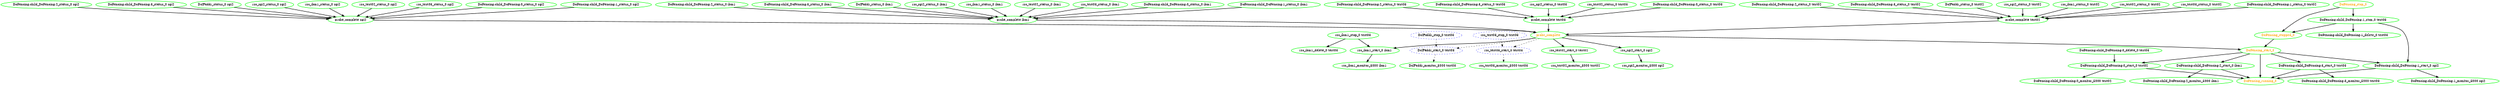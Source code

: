 digraph "g" {
	size = "30,30"
"DoFencing:child_DoFencing:0_delete_0 test03" [ style=bold color="green" fontcolor="black" ]
"rsc_ibm1_monitor_5000 ibm1" [ style=bold color="green" fontcolor="black" ]
"rsc_test03_monitor_5000 test03" [ style=bold color="green" fontcolor="black" ]
"DcIPaddr_monitor_5000 test03" [ style=bold color="green" fontcolor="black" ]
"DoFencing:child_DoFencing:1_start_0 sgi2" [ style=bold color="green" fontcolor="black" ]
"DoFencing:child_DoFencing:0_start_0 test02" [ style=bold color="green" fontcolor="black" ]
"probe_complete" [ style=bold color="green" fontcolor="orange" ]
"probe_complete test03" [ style=bold color="green" fontcolor="black" ]
"rsc_sgi2_status_0 test03" [ style=bold color="green" fontcolor="black" ]
"rsc_test02_status_0 test03" [ style=bold color="green" fontcolor="black" ]
"DoFencing:child_DoFencing:0_status_0 test03" [ style=bold color="green" fontcolor="black" ]
"DoFencing:child_DoFencing:2_status_0 test03" [ style=bold color="green" fontcolor="black" ]
"DoFencing:child_DoFencing:3_status_0 test03" [ style=bold color="green" fontcolor="black" ]
"probe_complete test02" [ style=bold color="green" fontcolor="black" ]
"DcIPaddr_status_0 test02" [ style=bold color="green" fontcolor="black" ]
"rsc_sgi2_status_0 test02" [ style=bold color="green" fontcolor="black" ]
"rsc_ibm1_status_0 test02" [ style=bold color="green" fontcolor="black" ]
"rsc_test02_status_0 test02" [ style=bold color="green" fontcolor="black" ]
"rsc_test03_status_0 test02" [ style=bold color="green" fontcolor="black" ]
"DoFencing:child_DoFencing:1_status_0 test02" [ style=bold color="green" fontcolor="black" ]
"DoFencing:child_DoFencing:2_status_0 test02" [ style=bold color="green" fontcolor="black" ]
"DoFencing:child_DoFencing:3_status_0 test02" [ style=bold color="green" fontcolor="black" ]
"probe_complete sgi2" [ style=bold color="green" fontcolor="black" ]
"DcIPaddr_status_0 sgi2" [ style=bold color="green" fontcolor="black" ]
"rsc_sgi2_status_0 sgi2" [ style=bold color="green" fontcolor="black" ]
"rsc_ibm1_status_0 sgi2" [ style=bold color="green" fontcolor="black" ]
"rsc_test02_status_0 sgi2" [ style=bold color="green" fontcolor="black" ]
"rsc_test03_status_0 sgi2" [ style=bold color="green" fontcolor="black" ]
"DoFencing:child_DoFencing:0_status_0 sgi2" [ style=bold color="green" fontcolor="black" ]
"DoFencing:child_DoFencing:1_status_0 sgi2" [ style=bold color="green" fontcolor="black" ]
"DoFencing:child_DoFencing:2_status_0 sgi2" [ style=bold color="green" fontcolor="black" ]
"DoFencing:child_DoFencing:3_status_0 sgi2" [ style=bold color="green" fontcolor="black" ]
"probe_complete ibm1" [ style=bold color="green" fontcolor="black" ]
"DcIPaddr_status_0 ibm1" [ style=bold color="green" fontcolor="black" ]
"rsc_sgi2_status_0 ibm1" [ style=bold color="green" fontcolor="black" ]
"rsc_ibm1_status_0 ibm1" [ style=bold color="green" fontcolor="black" ]
"rsc_test02_status_0 ibm1" [ style=bold color="green" fontcolor="black" ]
"rsc_test03_status_0 ibm1" [ style=bold color="green" fontcolor="black" ]
"DoFencing:child_DoFencing:0_status_0 ibm1" [ style=bold color="green" fontcolor="black" ]
"DoFencing:child_DoFencing:1_status_0 ibm1" [ style=bold color="green" fontcolor="black" ]
"DoFencing:child_DoFencing:2_status_0 ibm1" [ style=bold color="green" fontcolor="black" ]
"DoFencing:child_DoFencing:3_status_0 ibm1" [ style=bold color="green" fontcolor="black" ]
"DcIPaddr_stop_0 test03" [ style="dashed" color="blue" fontcolor="black" ]
"DcIPaddr_start_0 test03" [ style="dashed" color="blue" fontcolor="black" ]
"rsc_sgi2_start_0 sgi2" [ style=bold color="green" fontcolor="black" ]
"rsc_sgi2_monitor_5000 sgi2" [ style=bold color="green" fontcolor="black" ]
"rsc_ibm1_stop_0 test03" [ style=bold color="green" fontcolor="black" ]
"rsc_ibm1_start_0 ibm1" [ style=bold color="green" fontcolor="black" ]
"rsc_ibm1_delete_0 test03" [ style=bold color="green" fontcolor="black" ]
"rsc_test02_start_0 test02" [ style=bold color="green" fontcolor="black" ]
"rsc_test02_monitor_5000 test02" [ style=bold color="green" fontcolor="black" ]
"rsc_test03_stop_0 test03" [ style="dashed" color="blue" fontcolor="black" ]
"rsc_test03_start_0 test03" [ style="dashed" color="blue" fontcolor="black" ]
"DoFencing:child_DoFencing:0_monitor_5000 test02" [ style=bold color="green" fontcolor="black" ]
"DoFencing:child_DoFencing:1_stop_0 test03" [ style=bold color="green" fontcolor="black" ]
"DoFencing:child_DoFencing:1_delete_0 test03" [ style=bold color="green" fontcolor="black" ]
"DoFencing:child_DoFencing:1_monitor_5000 sgi2" [ style=bold color="green" fontcolor="black" ]
"DoFencing:child_DoFencing:2_start_0 ibm1" [ style=bold color="green" fontcolor="black" ]
"DoFencing:child_DoFencing:2_monitor_5000 ibm1" [ style=bold color="green" fontcolor="black" ]
"DoFencing:child_DoFencing:3_start_0 test03" [ style=bold color="green" fontcolor="black" ]
"DoFencing:child_DoFencing:3_monitor_5000 test03" [ style=bold color="green" fontcolor="black" ]
"DoFencing_start_0" [ style=bold color="green" fontcolor="orange" ]
"DoFencing_running_0" [ style=bold color="green" fontcolor="orange" ]
"DoFencing_stop_0" [ style=bold color="green" fontcolor="orange" ]
"DoFencing_stopped_0" [ style=bold color="green" fontcolor="orange" ]
"rsc_ibm1_start_0 ibm1" -> "rsc_ibm1_monitor_5000 ibm1" [ style = bold]
"rsc_test03_start_0 test03" -> "rsc_test03_monitor_5000 test03" [ style = dashed]
"DcIPaddr_start_0 test03" -> "DcIPaddr_monitor_5000 test03" [ style = dashed]
"DoFencing:child_DoFencing:1_stop_0 test03" -> "DoFencing:child_DoFencing:1_start_0 sgi2" [ style = bold]
"DoFencing_start_0" -> "DoFencing:child_DoFencing:1_start_0 sgi2" [ style = bold]
"DoFencing:child_DoFencing:0_delete_0 test03" -> "DoFencing:child_DoFencing:0_start_0 test02" [ style = bold]
"DoFencing_start_0" -> "DoFencing:child_DoFencing:0_start_0 test02" [ style = bold]
"probe_complete test03" -> "probe_complete" [ style = bold]
"probe_complete test02" -> "probe_complete" [ style = bold]
"probe_complete sgi2" -> "probe_complete" [ style = bold]
"probe_complete ibm1" -> "probe_complete" [ style = bold]
"rsc_sgi2_status_0 test03" -> "probe_complete test03" [ style = bold]
"rsc_test02_status_0 test03" -> "probe_complete test03" [ style = bold]
"DoFencing:child_DoFencing:0_status_0 test03" -> "probe_complete test03" [ style = bold]
"DoFencing:child_DoFencing:2_status_0 test03" -> "probe_complete test03" [ style = bold]
"DoFencing:child_DoFencing:3_status_0 test03" -> "probe_complete test03" [ style = bold]
"DcIPaddr_status_0 test02" -> "probe_complete test02" [ style = bold]
"rsc_sgi2_status_0 test02" -> "probe_complete test02" [ style = bold]
"rsc_ibm1_status_0 test02" -> "probe_complete test02" [ style = bold]
"rsc_test02_status_0 test02" -> "probe_complete test02" [ style = bold]
"rsc_test03_status_0 test02" -> "probe_complete test02" [ style = bold]
"DoFencing:child_DoFencing:1_status_0 test02" -> "probe_complete test02" [ style = bold]
"DoFencing:child_DoFencing:2_status_0 test02" -> "probe_complete test02" [ style = bold]
"DoFencing:child_DoFencing:3_status_0 test02" -> "probe_complete test02" [ style = bold]
"DcIPaddr_status_0 sgi2" -> "probe_complete sgi2" [ style = bold]
"rsc_sgi2_status_0 sgi2" -> "probe_complete sgi2" [ style = bold]
"rsc_ibm1_status_0 sgi2" -> "probe_complete sgi2" [ style = bold]
"rsc_test02_status_0 sgi2" -> "probe_complete sgi2" [ style = bold]
"rsc_test03_status_0 sgi2" -> "probe_complete sgi2" [ style = bold]
"DoFencing:child_DoFencing:0_status_0 sgi2" -> "probe_complete sgi2" [ style = bold]
"DoFencing:child_DoFencing:1_status_0 sgi2" -> "probe_complete sgi2" [ style = bold]
"DoFencing:child_DoFencing:2_status_0 sgi2" -> "probe_complete sgi2" [ style = bold]
"DoFencing:child_DoFencing:3_status_0 sgi2" -> "probe_complete sgi2" [ style = bold]
"DcIPaddr_status_0 ibm1" -> "probe_complete ibm1" [ style = bold]
"rsc_sgi2_status_0 ibm1" -> "probe_complete ibm1" [ style = bold]
"rsc_ibm1_status_0 ibm1" -> "probe_complete ibm1" [ style = bold]
"rsc_test02_status_0 ibm1" -> "probe_complete ibm1" [ style = bold]
"rsc_test03_status_0 ibm1" -> "probe_complete ibm1" [ style = bold]
"DoFencing:child_DoFencing:0_status_0 ibm1" -> "probe_complete ibm1" [ style = bold]
"DoFencing:child_DoFencing:1_status_0 ibm1" -> "probe_complete ibm1" [ style = bold]
"DoFencing:child_DoFencing:2_status_0 ibm1" -> "probe_complete ibm1" [ style = bold]
"DoFencing:child_DoFencing:3_status_0 ibm1" -> "probe_complete ibm1" [ style = bold]
"probe_complete" -> "DcIPaddr_start_0 test03" [ style = dashed]
"DcIPaddr_stop_0 test03" -> "DcIPaddr_start_0 test03" [ style = dashed]
"probe_complete" -> "rsc_sgi2_start_0 sgi2" [ style = bold]
"rsc_sgi2_start_0 sgi2" -> "rsc_sgi2_monitor_5000 sgi2" [ style = bold]
"probe_complete" -> "rsc_ibm1_start_0 ibm1" [ style = bold]
"rsc_ibm1_stop_0 test03" -> "rsc_ibm1_start_0 ibm1" [ style = bold]
"rsc_ibm1_stop_0 test03" -> "rsc_ibm1_delete_0 test03" [ style = bold]
"probe_complete" -> "rsc_test02_start_0 test02" [ style = bold]
"rsc_test02_start_0 test02" -> "rsc_test02_monitor_5000 test02" [ style = bold]
"probe_complete" -> "rsc_test03_start_0 test03" [ style = dashed]
"rsc_test03_stop_0 test03" -> "rsc_test03_start_0 test03" [ style = dashed]
"DoFencing:child_DoFencing:0_start_0 test02" -> "DoFencing:child_DoFencing:0_monitor_5000 test02" [ style = bold]
"DoFencing_stop_0" -> "DoFencing:child_DoFencing:1_stop_0 test03" [ style = bold]
"DoFencing:child_DoFencing:1_stop_0 test03" -> "DoFencing:child_DoFencing:1_delete_0 test03" [ style = bold]
"DoFencing:child_DoFencing:1_start_0 sgi2" -> "DoFencing:child_DoFencing:1_monitor_5000 sgi2" [ style = bold]
"DoFencing_start_0" -> "DoFencing:child_DoFencing:2_start_0 ibm1" [ style = bold]
"DoFencing:child_DoFencing:2_start_0 ibm1" -> "DoFencing:child_DoFencing:2_monitor_5000 ibm1" [ style = bold]
"DoFencing_start_0" -> "DoFencing:child_DoFencing:3_start_0 test03" [ style = bold]
"DoFencing:child_DoFencing:3_start_0 test03" -> "DoFencing:child_DoFencing:3_monitor_5000 test03" [ style = bold]
"probe_complete" -> "DoFencing_start_0" [ style = bold]
"DoFencing_stopped_0" -> "DoFencing_start_0" [ style = bold]
"DoFencing:child_DoFencing:1_start_0 sgi2" -> "DoFencing_running_0" [ style = bold]
"DoFencing:child_DoFencing:0_start_0 test02" -> "DoFencing_running_0" [ style = bold]
"DoFencing:child_DoFencing:2_start_0 ibm1" -> "DoFencing_running_0" [ style = bold]
"DoFencing:child_DoFencing:3_start_0 test03" -> "DoFencing_running_0" [ style = bold]
"DoFencing_start_0" -> "DoFencing_running_0" [ style = bold]
"DoFencing:child_DoFencing:1_stop_0 test03" -> "DoFencing_stopped_0" [ style = bold]
"DoFencing_stop_0" -> "DoFencing_stopped_0" [ style = bold]
}
